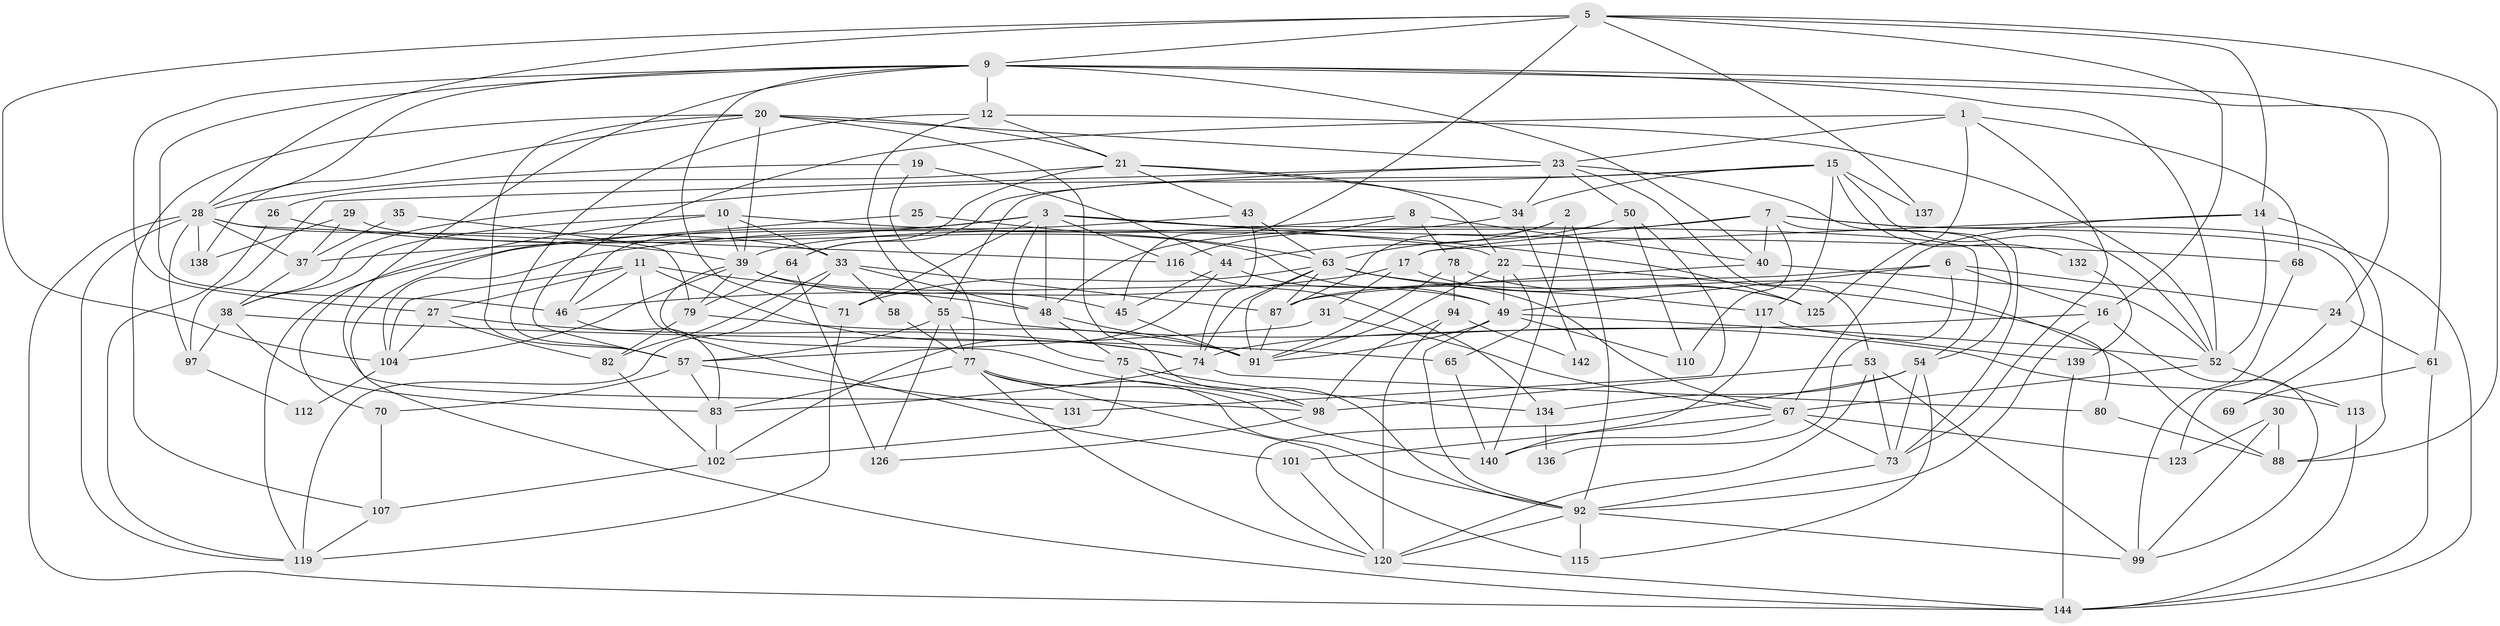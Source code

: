 // original degree distribution, {2: 0.1476510067114094, 5: 0.174496644295302, 6: 0.1476510067114094, 4: 0.2684563758389262, 3: 0.24161073825503357, 8: 0.006711409395973154, 7: 0.013422818791946308}
// Generated by graph-tools (version 1.1) at 2025/11/02/27/25 16:11:20]
// undirected, 99 vertices, 246 edges
graph export_dot {
graph [start="1"]
  node [color=gray90,style=filled];
  1 [super="+32"];
  2 [super="+85"];
  3 [super="+4"];
  5 [super="+121"];
  6;
  7 [super="+47"];
  8 [super="+13"];
  9 [super="+36"];
  10 [super="+114"];
  11;
  12 [super="+18"];
  14 [super="+146"];
  15 [super="+60"];
  16 [super="+130"];
  17 [super="+109"];
  19;
  20 [super="+51"];
  21 [super="+41"];
  22 [super="+72"];
  23 [super="+105"];
  24;
  25;
  26;
  27 [super="+76"];
  28 [super="+59"];
  29;
  30 [super="+42"];
  31;
  33 [super="+90"];
  34 [super="+133"];
  35;
  37;
  38;
  39 [super="+56"];
  40;
  43;
  44;
  45;
  46 [super="+86"];
  48 [super="+141"];
  49 [super="+108"];
  50;
  52 [super="+135"];
  53 [super="+62"];
  54 [super="+66"];
  55 [super="+84"];
  57 [super="+95"];
  58;
  61 [super="+127"];
  63 [super="+89"];
  64;
  65 [super="+149"];
  67 [super="+81"];
  68;
  69;
  70;
  71;
  73 [super="+93"];
  74 [super="+129"];
  75 [super="+100"];
  77 [super="+96"];
  78;
  79 [super="+147"];
  80;
  82;
  83 [super="+118"];
  87 [super="+124"];
  88;
  91 [super="+122"];
  92 [super="+111"];
  94;
  97;
  98;
  99;
  101;
  102 [super="+103"];
  104 [super="+106"];
  107;
  110;
  112;
  113;
  115;
  116;
  117;
  119 [super="+148"];
  120 [super="+145"];
  123;
  125 [super="+128"];
  126;
  131;
  132;
  134;
  136;
  137;
  138;
  139;
  140 [super="+143"];
  142;
  144;
  1 -- 73;
  1 -- 68;
  1 -- 23;
  1 -- 57;
  1 -- 125;
  2 -- 87;
  2 -- 140;
  2 -- 44;
  2 -- 92;
  3 -- 54;
  3 -- 71;
  3 -- 37;
  3 -- 68;
  3 -- 48;
  3 -- 116;
  3 -- 22;
  3 -- 75;
  3 -- 46;
  5 -- 88;
  5 -- 9;
  5 -- 16;
  5 -- 104;
  5 -- 137;
  5 -- 28;
  5 -- 45;
  5 -- 14;
  6 -- 49;
  6 -- 24;
  6 -- 136;
  6 -- 16;
  6 -- 87;
  7 -- 110;
  7 -- 40;
  7 -- 54;
  7 -- 69;
  7 -- 48;
  7 -- 144;
  7 -- 17;
  8 -- 78;
  8 -- 116;
  8 -- 40;
  8 -- 104;
  9 -- 40;
  9 -- 98;
  9 -- 71;
  9 -- 46;
  9 -- 52;
  9 -- 24;
  9 -- 27;
  9 -- 28;
  9 -- 12;
  9 -- 61;
  10 -- 70;
  10 -- 33;
  10 -- 39;
  10 -- 38;
  10 -- 125;
  11 -- 27;
  11 -- 46;
  11 -- 101;
  11 -- 104;
  11 -- 74;
  11 -- 48;
  12 -- 57;
  12 -- 21;
  12 -- 52;
  12 -- 55;
  14 -- 17;
  14 -- 67;
  14 -- 52;
  14 -- 88;
  15 -- 132;
  15 -- 55;
  15 -- 34;
  15 -- 52;
  15 -- 117;
  15 -- 38;
  15 -- 137;
  16 -- 99;
  16 -- 74;
  16 -- 92;
  17 -- 125;
  17 -- 31;
  17 -- 46;
  19 -- 28;
  19 -- 44;
  19 -- 77;
  20 -- 21;
  20 -- 57;
  20 -- 138;
  20 -- 39;
  20 -- 92;
  20 -- 107;
  20 -- 23;
  21 -- 64;
  21 -- 22;
  21 -- 26;
  21 -- 43;
  21 -- 34;
  22 -- 49;
  22 -- 80;
  22 -- 91;
  22 -- 65;
  23 -- 97;
  23 -- 50;
  23 -- 73;
  23 -- 64;
  23 -- 53;
  23 -- 34;
  24 -- 61;
  24 -- 123;
  25 -- 144;
  25 -- 63;
  26 -- 39;
  26 -- 119;
  27 -- 82;
  27 -- 74;
  27 -- 104;
  28 -- 33;
  28 -- 144;
  28 -- 97;
  28 -- 116;
  28 -- 37;
  28 -- 119;
  28 -- 138;
  29 -- 37;
  29 -- 138;
  29 -- 67;
  30 -- 99;
  30 -- 88;
  30 -- 123;
  31 -- 67;
  31 -- 57;
  33 -- 82;
  33 -- 58;
  33 -- 119;
  33 -- 87;
  33 -- 48;
  34 -- 39;
  34 -- 142;
  35 -- 37;
  35 -- 79;
  37 -- 38;
  38 -- 83;
  38 -- 97;
  38 -- 65;
  39 -- 98;
  39 -- 79;
  39 -- 49;
  39 -- 104;
  39 -- 45;
  40 -- 52;
  40 -- 87;
  43 -- 63;
  43 -- 119;
  43 -- 74;
  44 -- 45;
  44 -- 49;
  44 -- 102;
  45 -- 91;
  46 -- 83;
  48 -- 91;
  48 -- 75;
  49 -- 52;
  49 -- 110;
  49 -- 92;
  49 -- 91;
  50 -- 110;
  50 -- 131;
  50 -- 63;
  52 -- 113;
  52 -- 67;
  53 -- 120;
  53 -- 98;
  53 -- 99;
  53 -- 73;
  54 -- 120;
  54 -- 115;
  54 -- 134;
  54 -- 73;
  55 -- 57;
  55 -- 113;
  55 -- 126;
  55 -- 77;
  57 -- 70;
  57 -- 131;
  57 -- 83;
  58 -- 77;
  61 -- 144;
  61 -- 69;
  63 -- 91;
  63 -- 71;
  63 -- 117;
  63 -- 87;
  63 -- 88;
  63 -- 74;
  64 -- 126;
  64 -- 79;
  65 -- 140;
  67 -- 101;
  67 -- 123;
  67 -- 73;
  67 -- 140;
  68 -- 99;
  70 -- 107;
  71 -- 119;
  73 -- 92;
  74 -- 80;
  74 -- 83;
  75 -- 98;
  75 -- 134;
  75 -- 102;
  77 -- 140;
  77 -- 92;
  77 -- 115;
  77 -- 120;
  77 -- 83;
  78 -- 94;
  78 -- 125;
  78 -- 91;
  79 -- 91;
  79 -- 82;
  80 -- 88;
  82 -- 102;
  83 -- 102;
  87 -- 91;
  92 -- 115;
  92 -- 99;
  92 -- 120;
  94 -- 98;
  94 -- 120;
  94 -- 142;
  97 -- 112;
  98 -- 126;
  101 -- 120;
  102 -- 107;
  104 -- 112;
  107 -- 119;
  113 -- 144;
  116 -- 134;
  117 -- 139;
  117 -- 140;
  120 -- 144;
  132 -- 139;
  134 -- 136;
  139 -- 144;
}

